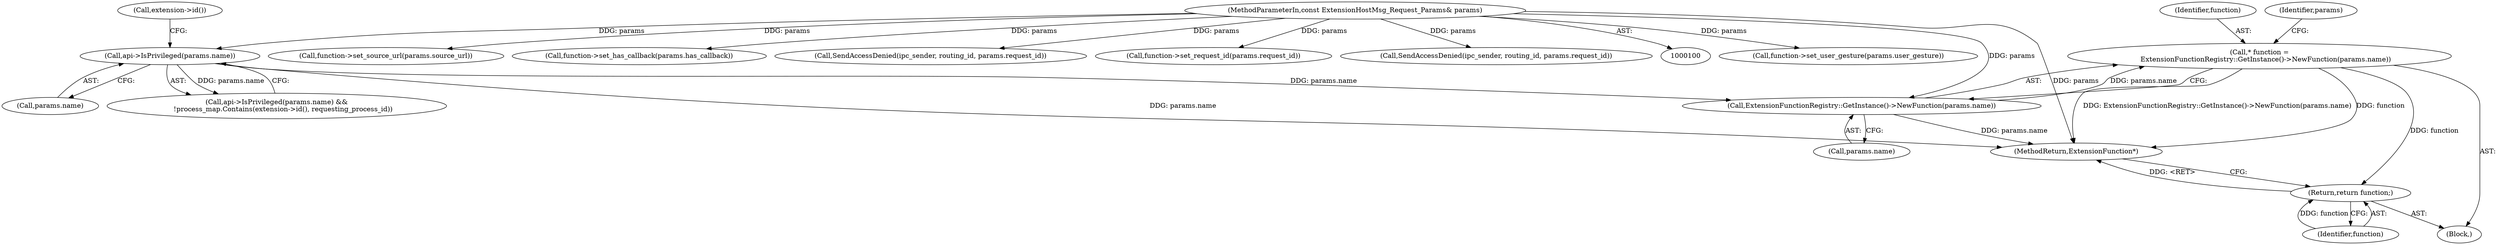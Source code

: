 digraph "0_Chrome_f335421145bb7f82c60fb9d61babcd6ce2e4b21e@pointer" {
"1000157" [label="(Call,* function =\n      ExtensionFunctionRegistry::GetInstance()->NewFunction(params.name))"];
"1000159" [label="(Call,ExtensionFunctionRegistry::GetInstance()->NewFunction(params.name))"];
"1000129" [label="(Call,api->IsPrivileged(params.name))"];
"1000101" [label="(MethodParameterIn,const ExtensionHostMsg_Request_Params& params)"];
"1000197" [label="(Return,return function;)"];
"1000159" [label="(Call,ExtensionFunctionRegistry::GetInstance()->NewFunction(params.name))"];
"1000160" [label="(Call,params.name)"];
"1000180" [label="(Call,function->set_user_gesture(params.user_gesture))"];
"1000168" [label="(Call,function->set_source_url(params.source_url))"];
"1000158" [label="(Identifier,function)"];
"1000157" [label="(Call,* function =\n      ExtensionFunctionRegistry::GetInstance()->NewFunction(params.name))"];
"1000199" [label="(MethodReturn,ExtensionFunction*)"];
"1000130" [label="(Call,params.name)"];
"1000128" [label="(Call,api->IsPrivileged(params.name) &&\n      !process_map.Contains(extension->id(), requesting_process_id))"];
"1000101" [label="(MethodParameterIn,const ExtensionHostMsg_Request_Params& params)"];
"1000176" [label="(Call,function->set_has_callback(params.has_callback))"];
"1000148" [label="(Call,SendAccessDenied(ipc_sender, routing_id, params.request_id))"];
"1000129" [label="(Call,api->IsPrivileged(params.name))"];
"1000172" [label="(Call,function->set_request_id(params.request_id))"];
"1000197" [label="(Return,return function;)"];
"1000166" [label="(Identifier,params)"];
"1000135" [label="(Call,extension->id())"];
"1000110" [label="(Block,)"];
"1000198" [label="(Identifier,function)"];
"1000119" [label="(Call,SendAccessDenied(ipc_sender, routing_id, params.request_id))"];
"1000157" -> "1000110"  [label="AST: "];
"1000157" -> "1000159"  [label="CFG: "];
"1000158" -> "1000157"  [label="AST: "];
"1000159" -> "1000157"  [label="AST: "];
"1000166" -> "1000157"  [label="CFG: "];
"1000157" -> "1000199"  [label="DDG: ExtensionFunctionRegistry::GetInstance()->NewFunction(params.name)"];
"1000157" -> "1000199"  [label="DDG: function"];
"1000159" -> "1000157"  [label="DDG: params.name"];
"1000157" -> "1000197"  [label="DDG: function"];
"1000159" -> "1000160"  [label="CFG: "];
"1000160" -> "1000159"  [label="AST: "];
"1000159" -> "1000199"  [label="DDG: params.name"];
"1000129" -> "1000159"  [label="DDG: params.name"];
"1000101" -> "1000159"  [label="DDG: params"];
"1000129" -> "1000128"  [label="AST: "];
"1000129" -> "1000130"  [label="CFG: "];
"1000130" -> "1000129"  [label="AST: "];
"1000135" -> "1000129"  [label="CFG: "];
"1000128" -> "1000129"  [label="CFG: "];
"1000129" -> "1000199"  [label="DDG: params.name"];
"1000129" -> "1000128"  [label="DDG: params.name"];
"1000101" -> "1000129"  [label="DDG: params"];
"1000101" -> "1000100"  [label="AST: "];
"1000101" -> "1000199"  [label="DDG: params"];
"1000101" -> "1000119"  [label="DDG: params"];
"1000101" -> "1000148"  [label="DDG: params"];
"1000101" -> "1000168"  [label="DDG: params"];
"1000101" -> "1000172"  [label="DDG: params"];
"1000101" -> "1000176"  [label="DDG: params"];
"1000101" -> "1000180"  [label="DDG: params"];
"1000197" -> "1000110"  [label="AST: "];
"1000197" -> "1000198"  [label="CFG: "];
"1000198" -> "1000197"  [label="AST: "];
"1000199" -> "1000197"  [label="CFG: "];
"1000197" -> "1000199"  [label="DDG: <RET>"];
"1000198" -> "1000197"  [label="DDG: function"];
}
